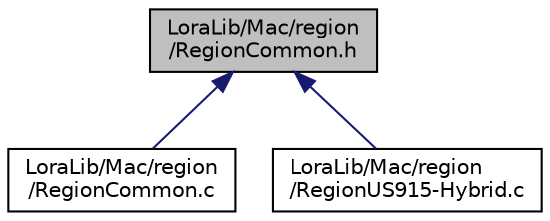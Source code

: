 digraph "LoraLib/Mac/region/RegionCommon.h"
{
  edge [fontname="Helvetica",fontsize="10",labelfontname="Helvetica",labelfontsize="10"];
  node [fontname="Helvetica",fontsize="10",shape=record];
  Node26 [label="LoraLib/Mac/region\l/RegionCommon.h",height=0.2,width=0.4,color="black", fillcolor="grey75", style="filled", fontcolor="black"];
  Node26 -> Node27 [dir="back",color="midnightblue",fontsize="10",style="solid",fontname="Helvetica"];
  Node27 [label="LoraLib/Mac/region\l/RegionCommon.c",height=0.2,width=0.4,color="black", fillcolor="white", style="filled",URL="$_region_common_8c.html",tooltip="LoRa MAC common region implementation "];
  Node26 -> Node28 [dir="back",color="midnightblue",fontsize="10",style="solid",fontname="Helvetica"];
  Node28 [label="LoraLib/Mac/region\l/RegionUS915-Hybrid.c",height=0.2,width=0.4,color="black", fillcolor="white", style="filled",URL="$_region_u_s915-_hybrid_8c.html",tooltip="Region implementation for US915 Hybrid "];
}
